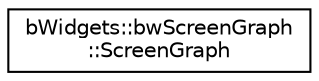 digraph "Graphical Class Hierarchy"
{
 // LATEX_PDF_SIZE
  edge [fontname="Helvetica",fontsize="10",labelfontname="Helvetica",labelfontsize="10"];
  node [fontname="Helvetica",fontsize="10",shape=record];
  rankdir="LR";
  Node0 [label="bWidgets::bwScreenGraph\l::ScreenGraph",height=0.2,width=0.4,color="black", fillcolor="white", style="filled",URL="$classbWidgets_1_1bwScreenGraph_1_1ScreenGraph.html",tooltip=" "];
}
